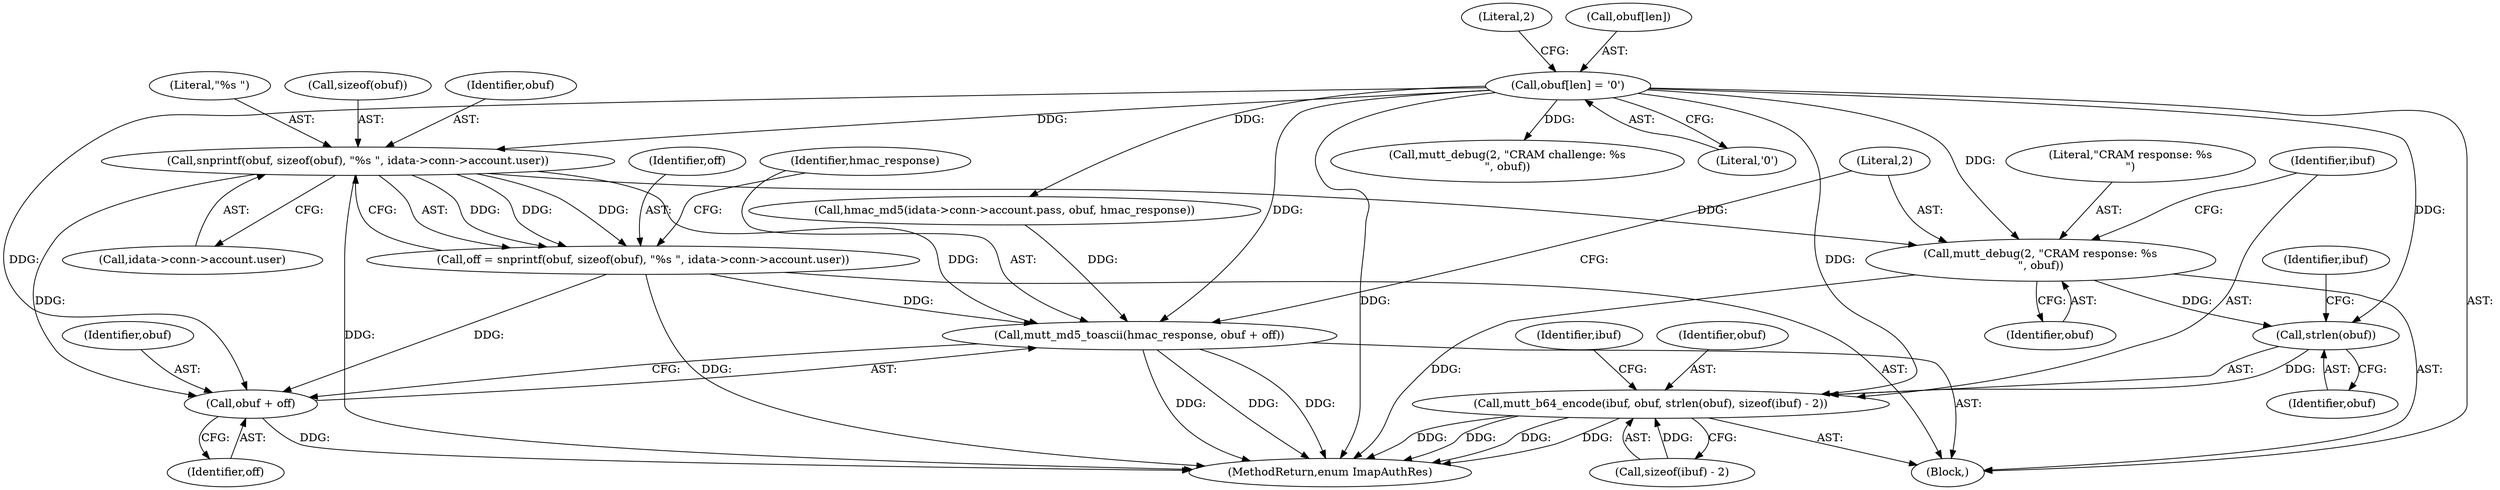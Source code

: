 digraph "0_neomutt_6f163e07ae68654d7ac5268cbb7565f6df79ad85@API" {
"1000212" [label="(Call,snprintf(obuf, sizeof(obuf), \"%s \", idata->conn->account.user))"];
"1000190" [label="(Call,obuf[len] = '\0')"];
"1000210" [label="(Call,off = snprintf(obuf, sizeof(obuf), \"%s \", idata->conn->account.user))"];
"1000224" [label="(Call,mutt_md5_toascii(hmac_response, obuf + off))"];
"1000226" [label="(Call,obuf + off)"];
"1000229" [label="(Call,mutt_debug(2, \"CRAM response: %s\n\", obuf))"];
"1000236" [label="(Call,strlen(obuf))"];
"1000233" [label="(Call,mutt_b64_encode(ibuf, obuf, strlen(obuf), sizeof(ibuf) - 2))"];
"1000226" [label="(Call,obuf + off)"];
"1000195" [label="(Call,mutt_debug(2, \"CRAM challenge: %s\n\", obuf))"];
"1000228" [label="(Identifier,off)"];
"1000282" [label="(MethodReturn,enum ImapAuthRes)"];
"1000237" [label="(Identifier,obuf)"];
"1000235" [label="(Identifier,obuf)"];
"1000108" [label="(Block,)"];
"1000227" [label="(Identifier,obuf)"];
"1000216" [label="(Literal,\"%s \")"];
"1000233" [label="(Call,mutt_b64_encode(ibuf, obuf, strlen(obuf), sizeof(ibuf) - 2))"];
"1000232" [label="(Identifier,obuf)"];
"1000240" [label="(Identifier,ibuf)"];
"1000229" [label="(Call,mutt_debug(2, \"CRAM response: %s\n\", obuf))"];
"1000230" [label="(Literal,2)"];
"1000211" [label="(Identifier,off)"];
"1000238" [label="(Call,sizeof(ibuf) - 2)"];
"1000196" [label="(Literal,2)"];
"1000199" [label="(Call,hmac_md5(idata->conn->account.pass, obuf, hmac_response))"];
"1000225" [label="(Identifier,hmac_response)"];
"1000231" [label="(Literal,\"CRAM response: %s\n\")"];
"1000212" [label="(Call,snprintf(obuf, sizeof(obuf), \"%s \", idata->conn->account.user))"];
"1000214" [label="(Call,sizeof(obuf))"];
"1000236" [label="(Call,strlen(obuf))"];
"1000217" [label="(Call,idata->conn->account.user)"];
"1000234" [label="(Identifier,ibuf)"];
"1000191" [label="(Call,obuf[len])"];
"1000224" [label="(Call,mutt_md5_toascii(hmac_response, obuf + off))"];
"1000243" [label="(Identifier,ibuf)"];
"1000213" [label="(Identifier,obuf)"];
"1000194" [label="(Literal,'\0')"];
"1000190" [label="(Call,obuf[len] = '\0')"];
"1000210" [label="(Call,off = snprintf(obuf, sizeof(obuf), \"%s \", idata->conn->account.user))"];
"1000212" -> "1000210"  [label="AST: "];
"1000212" -> "1000217"  [label="CFG: "];
"1000213" -> "1000212"  [label="AST: "];
"1000214" -> "1000212"  [label="AST: "];
"1000216" -> "1000212"  [label="AST: "];
"1000217" -> "1000212"  [label="AST: "];
"1000210" -> "1000212"  [label="CFG: "];
"1000212" -> "1000282"  [label="DDG: "];
"1000212" -> "1000210"  [label="DDG: "];
"1000212" -> "1000210"  [label="DDG: "];
"1000212" -> "1000210"  [label="DDG: "];
"1000190" -> "1000212"  [label="DDG: "];
"1000212" -> "1000224"  [label="DDG: "];
"1000212" -> "1000226"  [label="DDG: "];
"1000212" -> "1000229"  [label="DDG: "];
"1000190" -> "1000108"  [label="AST: "];
"1000190" -> "1000194"  [label="CFG: "];
"1000191" -> "1000190"  [label="AST: "];
"1000194" -> "1000190"  [label="AST: "];
"1000196" -> "1000190"  [label="CFG: "];
"1000190" -> "1000282"  [label="DDG: "];
"1000190" -> "1000195"  [label="DDG: "];
"1000190" -> "1000199"  [label="DDG: "];
"1000190" -> "1000224"  [label="DDG: "];
"1000190" -> "1000226"  [label="DDG: "];
"1000190" -> "1000229"  [label="DDG: "];
"1000190" -> "1000233"  [label="DDG: "];
"1000190" -> "1000236"  [label="DDG: "];
"1000210" -> "1000108"  [label="AST: "];
"1000211" -> "1000210"  [label="AST: "];
"1000225" -> "1000210"  [label="CFG: "];
"1000210" -> "1000282"  [label="DDG: "];
"1000210" -> "1000224"  [label="DDG: "];
"1000210" -> "1000226"  [label="DDG: "];
"1000224" -> "1000108"  [label="AST: "];
"1000224" -> "1000226"  [label="CFG: "];
"1000225" -> "1000224"  [label="AST: "];
"1000226" -> "1000224"  [label="AST: "];
"1000230" -> "1000224"  [label="CFG: "];
"1000224" -> "1000282"  [label="DDG: "];
"1000224" -> "1000282"  [label="DDG: "];
"1000224" -> "1000282"  [label="DDG: "];
"1000199" -> "1000224"  [label="DDG: "];
"1000226" -> "1000228"  [label="CFG: "];
"1000227" -> "1000226"  [label="AST: "];
"1000228" -> "1000226"  [label="AST: "];
"1000226" -> "1000282"  [label="DDG: "];
"1000229" -> "1000108"  [label="AST: "];
"1000229" -> "1000232"  [label="CFG: "];
"1000230" -> "1000229"  [label="AST: "];
"1000231" -> "1000229"  [label="AST: "];
"1000232" -> "1000229"  [label="AST: "];
"1000234" -> "1000229"  [label="CFG: "];
"1000229" -> "1000282"  [label="DDG: "];
"1000229" -> "1000236"  [label="DDG: "];
"1000236" -> "1000233"  [label="AST: "];
"1000236" -> "1000237"  [label="CFG: "];
"1000237" -> "1000236"  [label="AST: "];
"1000240" -> "1000236"  [label="CFG: "];
"1000236" -> "1000233"  [label="DDG: "];
"1000233" -> "1000108"  [label="AST: "];
"1000233" -> "1000238"  [label="CFG: "];
"1000234" -> "1000233"  [label="AST: "];
"1000235" -> "1000233"  [label="AST: "];
"1000238" -> "1000233"  [label="AST: "];
"1000243" -> "1000233"  [label="CFG: "];
"1000233" -> "1000282"  [label="DDG: "];
"1000233" -> "1000282"  [label="DDG: "];
"1000233" -> "1000282"  [label="DDG: "];
"1000233" -> "1000282"  [label="DDG: "];
"1000238" -> "1000233"  [label="DDG: "];
}
